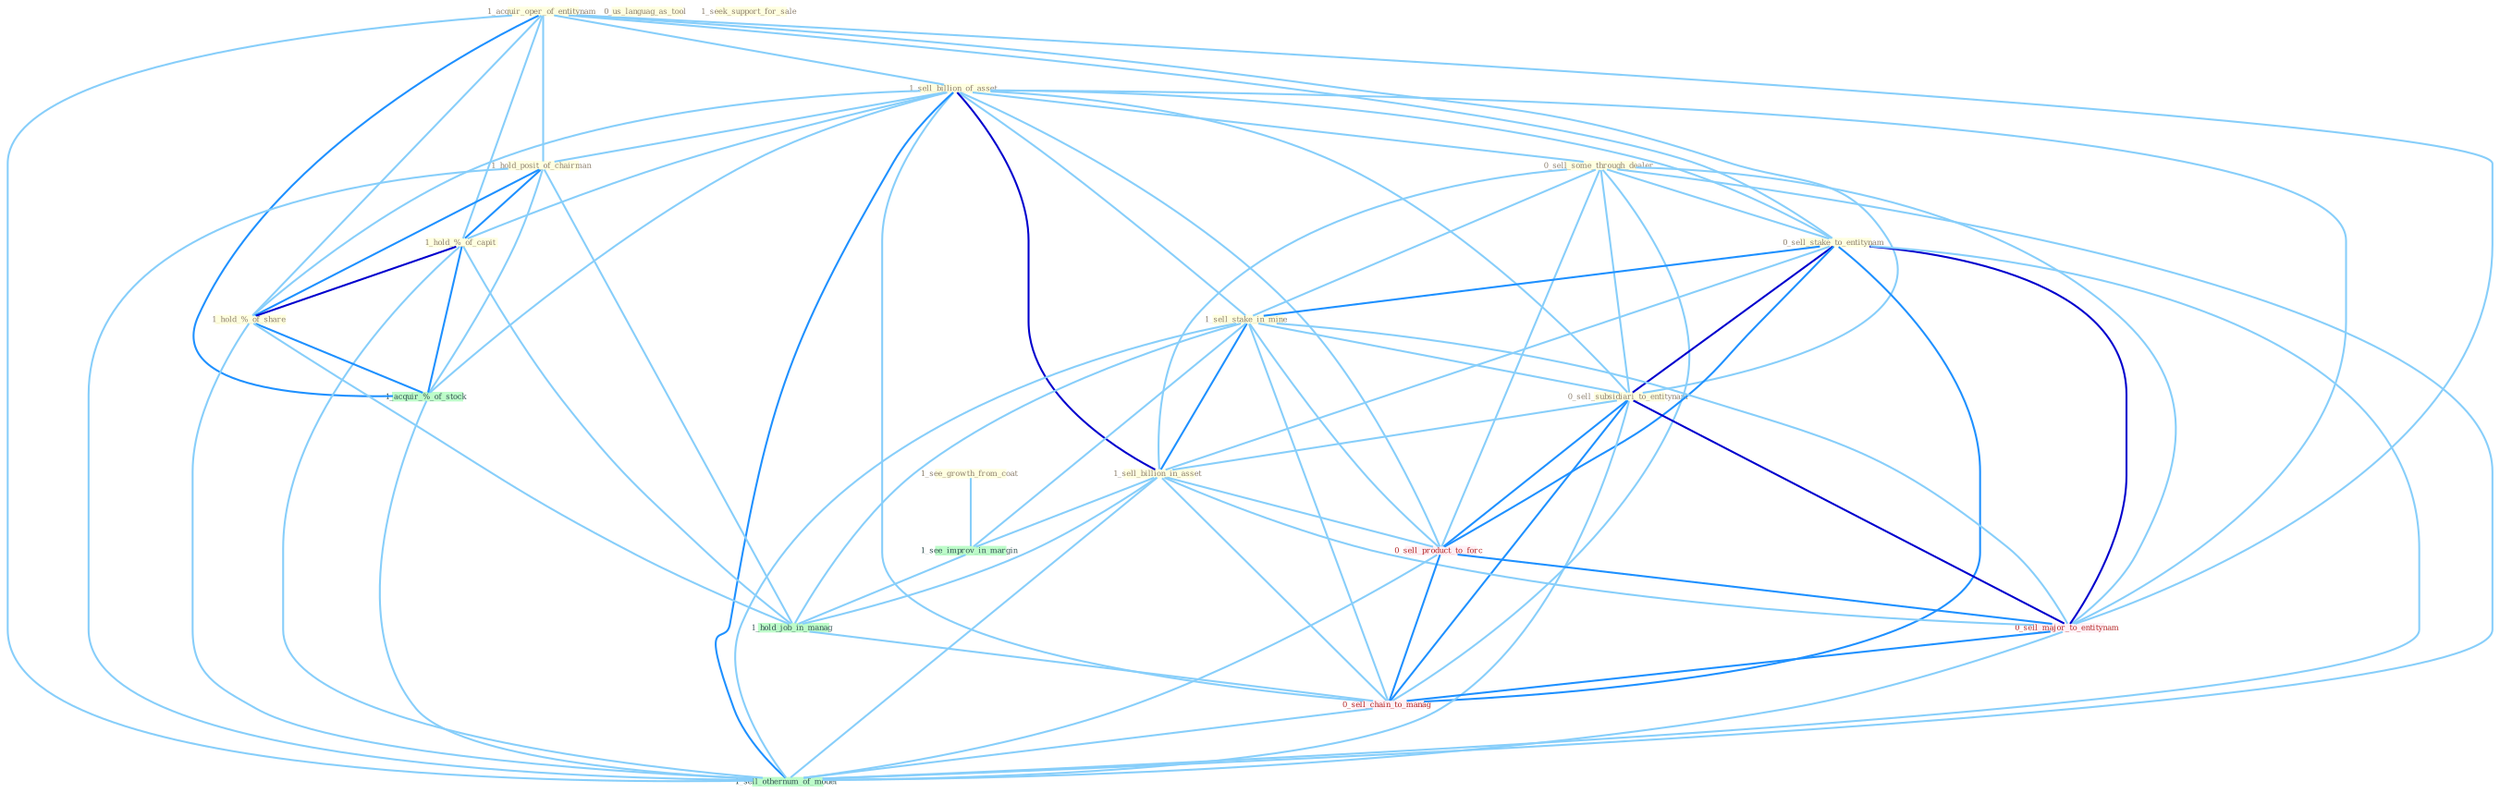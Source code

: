 Graph G{ 
    node
    [shape=polygon,style=filled,width=.5,height=.06,color="#BDFCC9",fixedsize=true,fontsize=4,
    fontcolor="#2f4f4f"];
    {node
    [color="#ffffe0", fontcolor="#8b7d6b"] "1_acquir_oper_of_entitynam " "1_sell_billion_of_asset " "0_sell_some_through_dealer " "0_us_languag_as_tool " "0_sell_stake_to_entitynam " "1_hold_posit_of_chairman " "1_hold_%_of_capit " "1_seek_support_for_sale " "1_sell_stake_in_mine " "0_sell_subsidiari_to_entitynam " "1_sell_billion_in_asset " "1_see_growth_from_coat " "1_hold_%_of_share "}
{node [color="#fff0f5", fontcolor="#b22222"] "0_sell_product_to_forc " "0_sell_major_to_entitynam " "0_sell_chain_to_manag "}
edge [color="#B0E2FF"];

	"1_acquir_oper_of_entitynam " -- "1_sell_billion_of_asset " [w="1", color="#87cefa" ];
	"1_acquir_oper_of_entitynam " -- "0_sell_stake_to_entitynam " [w="1", color="#87cefa" ];
	"1_acquir_oper_of_entitynam " -- "1_hold_posit_of_chairman " [w="1", color="#87cefa" ];
	"1_acquir_oper_of_entitynam " -- "1_hold_%_of_capit " [w="1", color="#87cefa" ];
	"1_acquir_oper_of_entitynam " -- "0_sell_subsidiari_to_entitynam " [w="1", color="#87cefa" ];
	"1_acquir_oper_of_entitynam " -- "1_hold_%_of_share " [w="1", color="#87cefa" ];
	"1_acquir_oper_of_entitynam " -- "1_acquir_%_of_stock " [w="2", color="#1e90ff" , len=0.8];
	"1_acquir_oper_of_entitynam " -- "0_sell_major_to_entitynam " [w="1", color="#87cefa" ];
	"1_acquir_oper_of_entitynam " -- "1_sell_othernum_of_model " [w="1", color="#87cefa" ];
	"1_sell_billion_of_asset " -- "0_sell_some_through_dealer " [w="1", color="#87cefa" ];
	"1_sell_billion_of_asset " -- "0_sell_stake_to_entitynam " [w="1", color="#87cefa" ];
	"1_sell_billion_of_asset " -- "1_hold_posit_of_chairman " [w="1", color="#87cefa" ];
	"1_sell_billion_of_asset " -- "1_hold_%_of_capit " [w="1", color="#87cefa" ];
	"1_sell_billion_of_asset " -- "1_sell_stake_in_mine " [w="1", color="#87cefa" ];
	"1_sell_billion_of_asset " -- "0_sell_subsidiari_to_entitynam " [w="1", color="#87cefa" ];
	"1_sell_billion_of_asset " -- "1_sell_billion_in_asset " [w="3", color="#0000cd" , len=0.6];
	"1_sell_billion_of_asset " -- "1_hold_%_of_share " [w="1", color="#87cefa" ];
	"1_sell_billion_of_asset " -- "1_acquir_%_of_stock " [w="1", color="#87cefa" ];
	"1_sell_billion_of_asset " -- "0_sell_product_to_forc " [w="1", color="#87cefa" ];
	"1_sell_billion_of_asset " -- "0_sell_major_to_entitynam " [w="1", color="#87cefa" ];
	"1_sell_billion_of_asset " -- "0_sell_chain_to_manag " [w="1", color="#87cefa" ];
	"1_sell_billion_of_asset " -- "1_sell_othernum_of_model " [w="2", color="#1e90ff" , len=0.8];
	"0_sell_some_through_dealer " -- "0_sell_stake_to_entitynam " [w="1", color="#87cefa" ];
	"0_sell_some_through_dealer " -- "1_sell_stake_in_mine " [w="1", color="#87cefa" ];
	"0_sell_some_through_dealer " -- "0_sell_subsidiari_to_entitynam " [w="1", color="#87cefa" ];
	"0_sell_some_through_dealer " -- "1_sell_billion_in_asset " [w="1", color="#87cefa" ];
	"0_sell_some_through_dealer " -- "0_sell_product_to_forc " [w="1", color="#87cefa" ];
	"0_sell_some_through_dealer " -- "0_sell_major_to_entitynam " [w="1", color="#87cefa" ];
	"0_sell_some_through_dealer " -- "0_sell_chain_to_manag " [w="1", color="#87cefa" ];
	"0_sell_some_through_dealer " -- "1_sell_othernum_of_model " [w="1", color="#87cefa" ];
	"0_sell_stake_to_entitynam " -- "1_sell_stake_in_mine " [w="2", color="#1e90ff" , len=0.8];
	"0_sell_stake_to_entitynam " -- "0_sell_subsidiari_to_entitynam " [w="3", color="#0000cd" , len=0.6];
	"0_sell_stake_to_entitynam " -- "1_sell_billion_in_asset " [w="1", color="#87cefa" ];
	"0_sell_stake_to_entitynam " -- "0_sell_product_to_forc " [w="2", color="#1e90ff" , len=0.8];
	"0_sell_stake_to_entitynam " -- "0_sell_major_to_entitynam " [w="3", color="#0000cd" , len=0.6];
	"0_sell_stake_to_entitynam " -- "0_sell_chain_to_manag " [w="2", color="#1e90ff" , len=0.8];
	"0_sell_stake_to_entitynam " -- "1_sell_othernum_of_model " [w="1", color="#87cefa" ];
	"1_hold_posit_of_chairman " -- "1_hold_%_of_capit " [w="2", color="#1e90ff" , len=0.8];
	"1_hold_posit_of_chairman " -- "1_hold_%_of_share " [w="2", color="#1e90ff" , len=0.8];
	"1_hold_posit_of_chairman " -- "1_acquir_%_of_stock " [w="1", color="#87cefa" ];
	"1_hold_posit_of_chairman " -- "1_hold_job_in_manag " [w="1", color="#87cefa" ];
	"1_hold_posit_of_chairman " -- "1_sell_othernum_of_model " [w="1", color="#87cefa" ];
	"1_hold_%_of_capit " -- "1_hold_%_of_share " [w="3", color="#0000cd" , len=0.6];
	"1_hold_%_of_capit " -- "1_acquir_%_of_stock " [w="2", color="#1e90ff" , len=0.8];
	"1_hold_%_of_capit " -- "1_hold_job_in_manag " [w="1", color="#87cefa" ];
	"1_hold_%_of_capit " -- "1_sell_othernum_of_model " [w="1", color="#87cefa" ];
	"1_sell_stake_in_mine " -- "0_sell_subsidiari_to_entitynam " [w="1", color="#87cefa" ];
	"1_sell_stake_in_mine " -- "1_sell_billion_in_asset " [w="2", color="#1e90ff" , len=0.8];
	"1_sell_stake_in_mine " -- "1_see_improv_in_margin " [w="1", color="#87cefa" ];
	"1_sell_stake_in_mine " -- "1_hold_job_in_manag " [w="1", color="#87cefa" ];
	"1_sell_stake_in_mine " -- "0_sell_product_to_forc " [w="1", color="#87cefa" ];
	"1_sell_stake_in_mine " -- "0_sell_major_to_entitynam " [w="1", color="#87cefa" ];
	"1_sell_stake_in_mine " -- "0_sell_chain_to_manag " [w="1", color="#87cefa" ];
	"1_sell_stake_in_mine " -- "1_sell_othernum_of_model " [w="1", color="#87cefa" ];
	"0_sell_subsidiari_to_entitynam " -- "1_sell_billion_in_asset " [w="1", color="#87cefa" ];
	"0_sell_subsidiari_to_entitynam " -- "0_sell_product_to_forc " [w="2", color="#1e90ff" , len=0.8];
	"0_sell_subsidiari_to_entitynam " -- "0_sell_major_to_entitynam " [w="3", color="#0000cd" , len=0.6];
	"0_sell_subsidiari_to_entitynam " -- "0_sell_chain_to_manag " [w="2", color="#1e90ff" , len=0.8];
	"0_sell_subsidiari_to_entitynam " -- "1_sell_othernum_of_model " [w="1", color="#87cefa" ];
	"1_sell_billion_in_asset " -- "1_see_improv_in_margin " [w="1", color="#87cefa" ];
	"1_sell_billion_in_asset " -- "1_hold_job_in_manag " [w="1", color="#87cefa" ];
	"1_sell_billion_in_asset " -- "0_sell_product_to_forc " [w="1", color="#87cefa" ];
	"1_sell_billion_in_asset " -- "0_sell_major_to_entitynam " [w="1", color="#87cefa" ];
	"1_sell_billion_in_asset " -- "0_sell_chain_to_manag " [w="1", color="#87cefa" ];
	"1_sell_billion_in_asset " -- "1_sell_othernum_of_model " [w="1", color="#87cefa" ];
	"1_see_growth_from_coat " -- "1_see_improv_in_margin " [w="1", color="#87cefa" ];
	"1_hold_%_of_share " -- "1_acquir_%_of_stock " [w="2", color="#1e90ff" , len=0.8];
	"1_hold_%_of_share " -- "1_hold_job_in_manag " [w="1", color="#87cefa" ];
	"1_hold_%_of_share " -- "1_sell_othernum_of_model " [w="1", color="#87cefa" ];
	"1_see_improv_in_margin " -- "1_hold_job_in_manag " [w="1", color="#87cefa" ];
	"1_acquir_%_of_stock " -- "1_sell_othernum_of_model " [w="1", color="#87cefa" ];
	"1_hold_job_in_manag " -- "0_sell_chain_to_manag " [w="1", color="#87cefa" ];
	"0_sell_product_to_forc " -- "0_sell_major_to_entitynam " [w="2", color="#1e90ff" , len=0.8];
	"0_sell_product_to_forc " -- "0_sell_chain_to_manag " [w="2", color="#1e90ff" , len=0.8];
	"0_sell_product_to_forc " -- "1_sell_othernum_of_model " [w="1", color="#87cefa" ];
	"0_sell_major_to_entitynam " -- "0_sell_chain_to_manag " [w="2", color="#1e90ff" , len=0.8];
	"0_sell_major_to_entitynam " -- "1_sell_othernum_of_model " [w="1", color="#87cefa" ];
	"0_sell_chain_to_manag " -- "1_sell_othernum_of_model " [w="1", color="#87cefa" ];
}